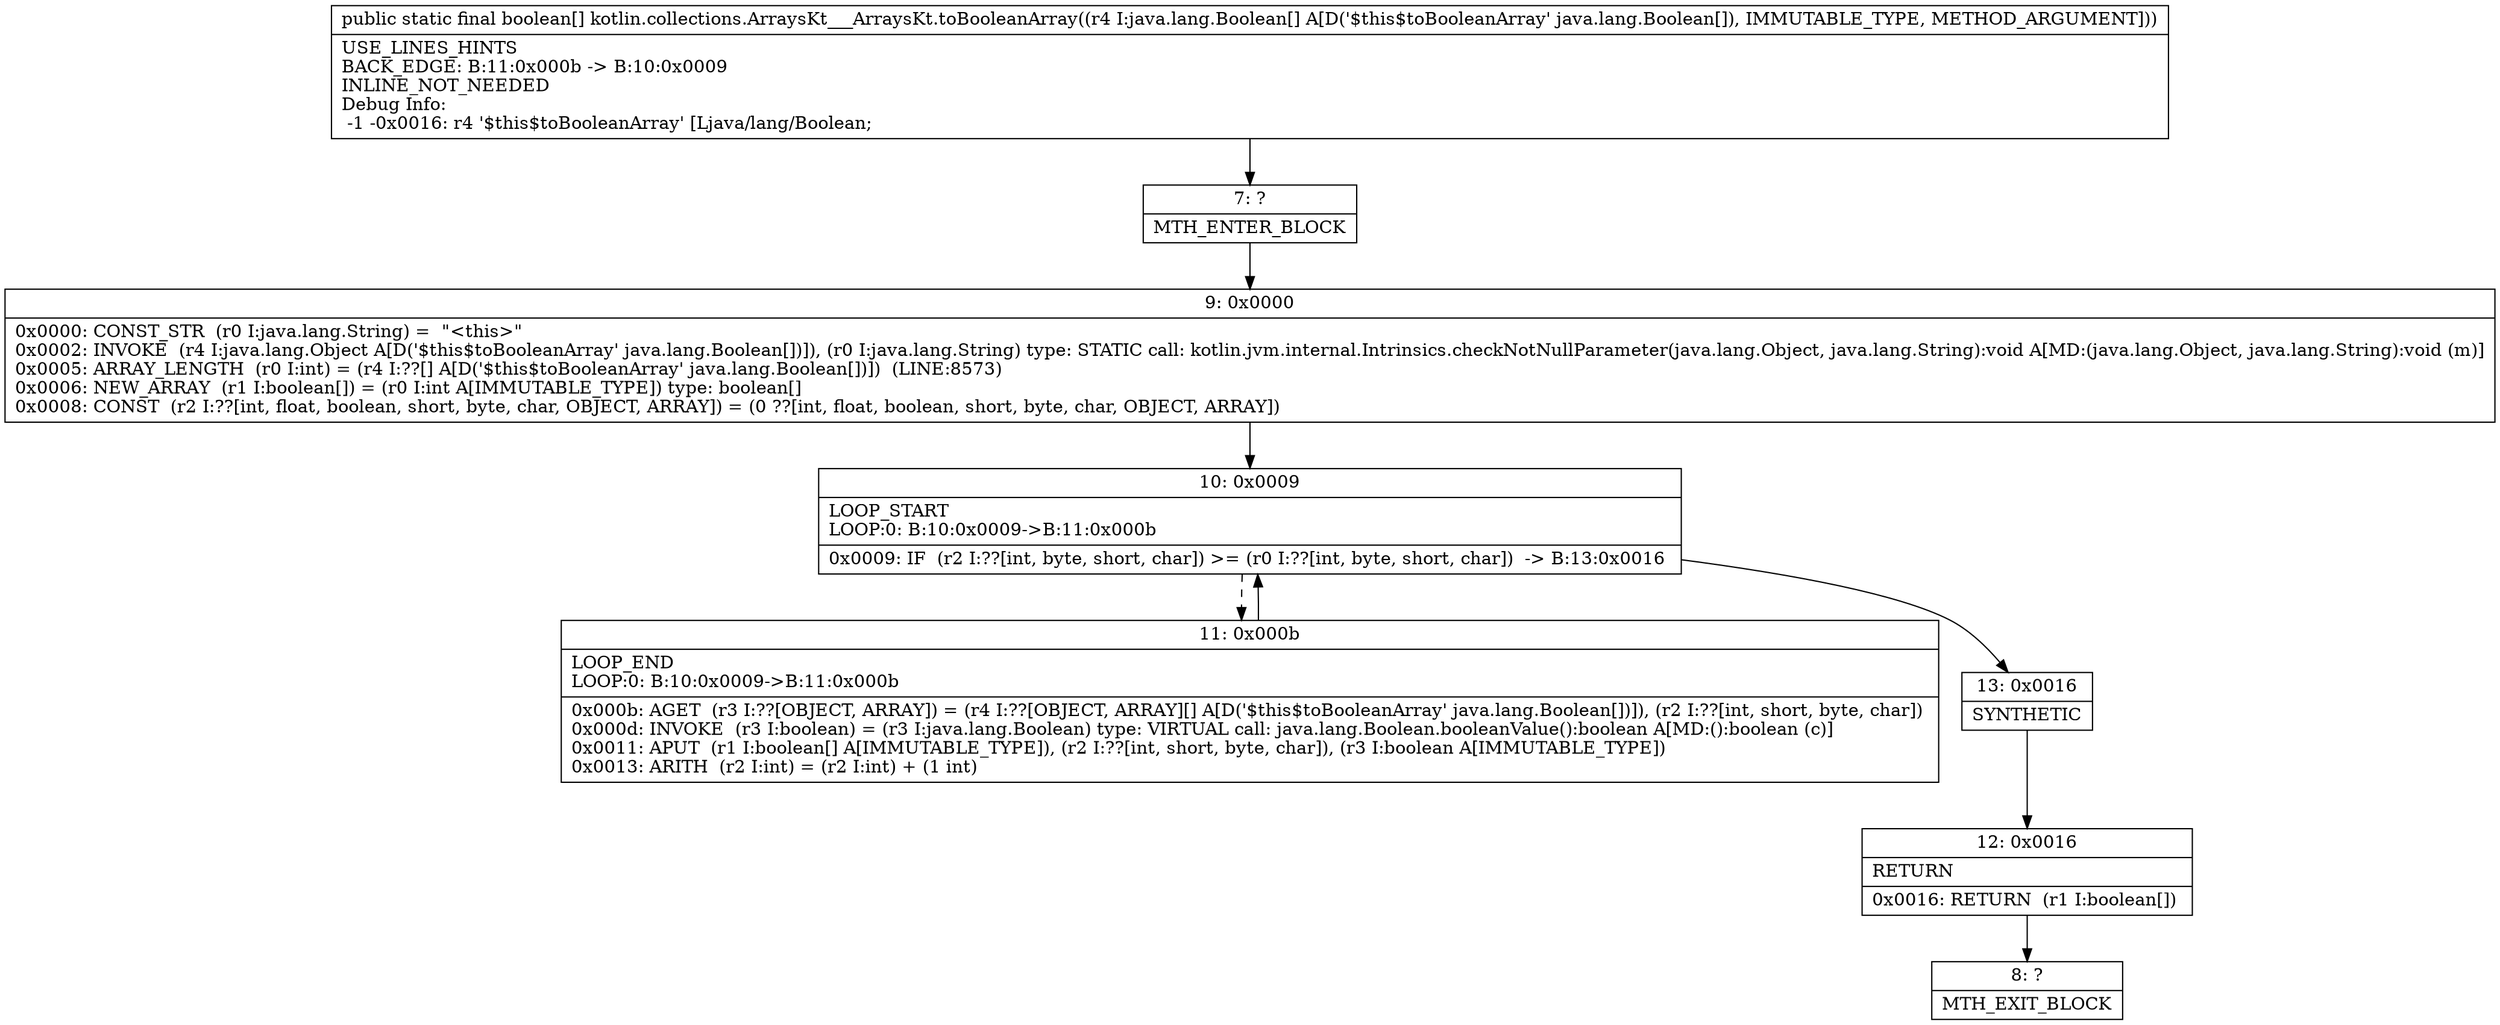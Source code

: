 digraph "CFG forkotlin.collections.ArraysKt___ArraysKt.toBooleanArray([Ljava\/lang\/Boolean;)[Z" {
Node_7 [shape=record,label="{7\:\ ?|MTH_ENTER_BLOCK\l}"];
Node_9 [shape=record,label="{9\:\ 0x0000|0x0000: CONST_STR  (r0 I:java.lang.String) =  \"\<this\>\" \l0x0002: INVOKE  (r4 I:java.lang.Object A[D('$this$toBooleanArray' java.lang.Boolean[])]), (r0 I:java.lang.String) type: STATIC call: kotlin.jvm.internal.Intrinsics.checkNotNullParameter(java.lang.Object, java.lang.String):void A[MD:(java.lang.Object, java.lang.String):void (m)]\l0x0005: ARRAY_LENGTH  (r0 I:int) = (r4 I:??[] A[D('$this$toBooleanArray' java.lang.Boolean[])])  (LINE:8573)\l0x0006: NEW_ARRAY  (r1 I:boolean[]) = (r0 I:int A[IMMUTABLE_TYPE]) type: boolean[] \l0x0008: CONST  (r2 I:??[int, float, boolean, short, byte, char, OBJECT, ARRAY]) = (0 ??[int, float, boolean, short, byte, char, OBJECT, ARRAY]) \l}"];
Node_10 [shape=record,label="{10\:\ 0x0009|LOOP_START\lLOOP:0: B:10:0x0009\-\>B:11:0x000b\l|0x0009: IF  (r2 I:??[int, byte, short, char]) \>= (r0 I:??[int, byte, short, char])  \-\> B:13:0x0016 \l}"];
Node_11 [shape=record,label="{11\:\ 0x000b|LOOP_END\lLOOP:0: B:10:0x0009\-\>B:11:0x000b\l|0x000b: AGET  (r3 I:??[OBJECT, ARRAY]) = (r4 I:??[OBJECT, ARRAY][] A[D('$this$toBooleanArray' java.lang.Boolean[])]), (r2 I:??[int, short, byte, char]) \l0x000d: INVOKE  (r3 I:boolean) = (r3 I:java.lang.Boolean) type: VIRTUAL call: java.lang.Boolean.booleanValue():boolean A[MD:():boolean (c)]\l0x0011: APUT  (r1 I:boolean[] A[IMMUTABLE_TYPE]), (r2 I:??[int, short, byte, char]), (r3 I:boolean A[IMMUTABLE_TYPE]) \l0x0013: ARITH  (r2 I:int) = (r2 I:int) + (1 int) \l}"];
Node_13 [shape=record,label="{13\:\ 0x0016|SYNTHETIC\l}"];
Node_12 [shape=record,label="{12\:\ 0x0016|RETURN\l|0x0016: RETURN  (r1 I:boolean[]) \l}"];
Node_8 [shape=record,label="{8\:\ ?|MTH_EXIT_BLOCK\l}"];
MethodNode[shape=record,label="{public static final boolean[] kotlin.collections.ArraysKt___ArraysKt.toBooleanArray((r4 I:java.lang.Boolean[] A[D('$this$toBooleanArray' java.lang.Boolean[]), IMMUTABLE_TYPE, METHOD_ARGUMENT]))  | USE_LINES_HINTS\lBACK_EDGE: B:11:0x000b \-\> B:10:0x0009\lINLINE_NOT_NEEDED\lDebug Info:\l  \-1 \-0x0016: r4 '$this$toBooleanArray' [Ljava\/lang\/Boolean;\l}"];
MethodNode -> Node_7;Node_7 -> Node_9;
Node_9 -> Node_10;
Node_10 -> Node_11[style=dashed];
Node_10 -> Node_13;
Node_11 -> Node_10;
Node_13 -> Node_12;
Node_12 -> Node_8;
}


